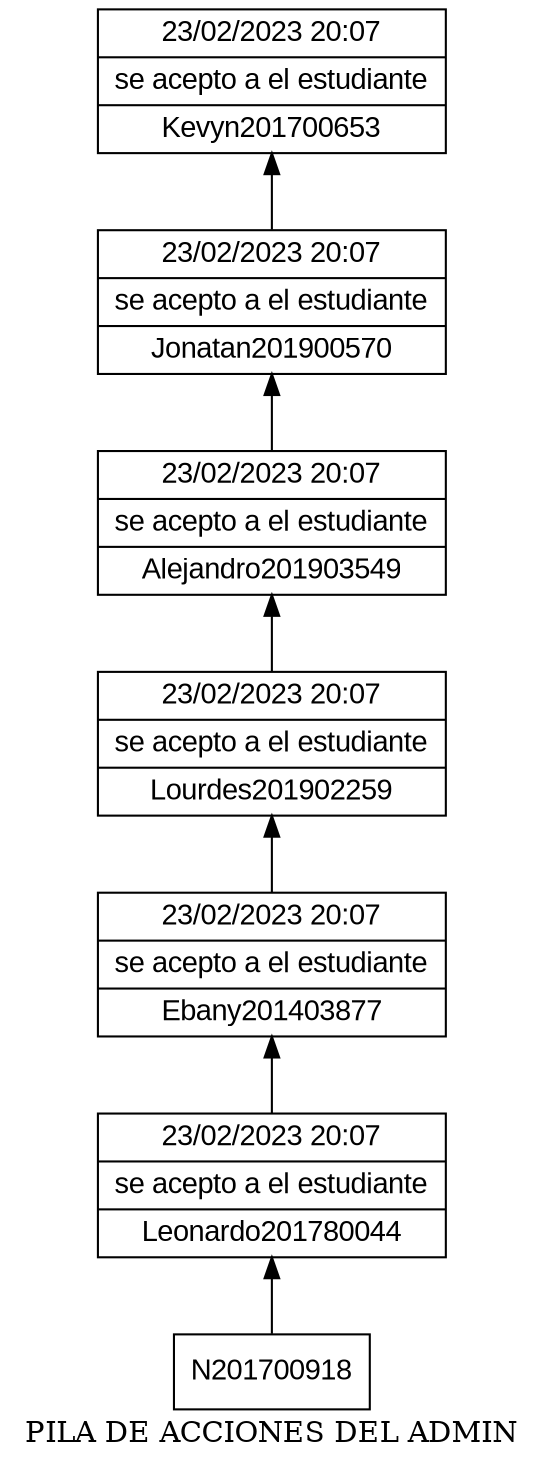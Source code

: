 digraph G {
rankdir=BT;
node [shape=box];
node [shape=record fontname=Arial]
label = "PILA DE ACCIONES DEL ADMIN";
N201700653[label="{23/02/2023      20:07     |se acepto a el estudiante|Kevyn201700653}"];
N201900570->N201700653;
N201900570[label="{23/02/2023      20:07     |se acepto a el estudiante|Jonatan201900570}"];
N201903549->N201900570;
N201903549[label="{23/02/2023      20:07     |se acepto a el estudiante|Alejandro201903549}"];
N201902259->N201903549;
N201902259[label="{23/02/2023      20:07     |se acepto a el estudiante|Lourdes201902259}"];
N201403877->N201902259;
N201403877[label="{23/02/2023      20:07     |se acepto a el estudiante|Ebany201403877}"];
N201780044->N201403877;
N201780044[label="{23/02/2023      20:07     |se acepto a el estudiante|Leonardo201780044}"];
N201700918->N201780044;
}